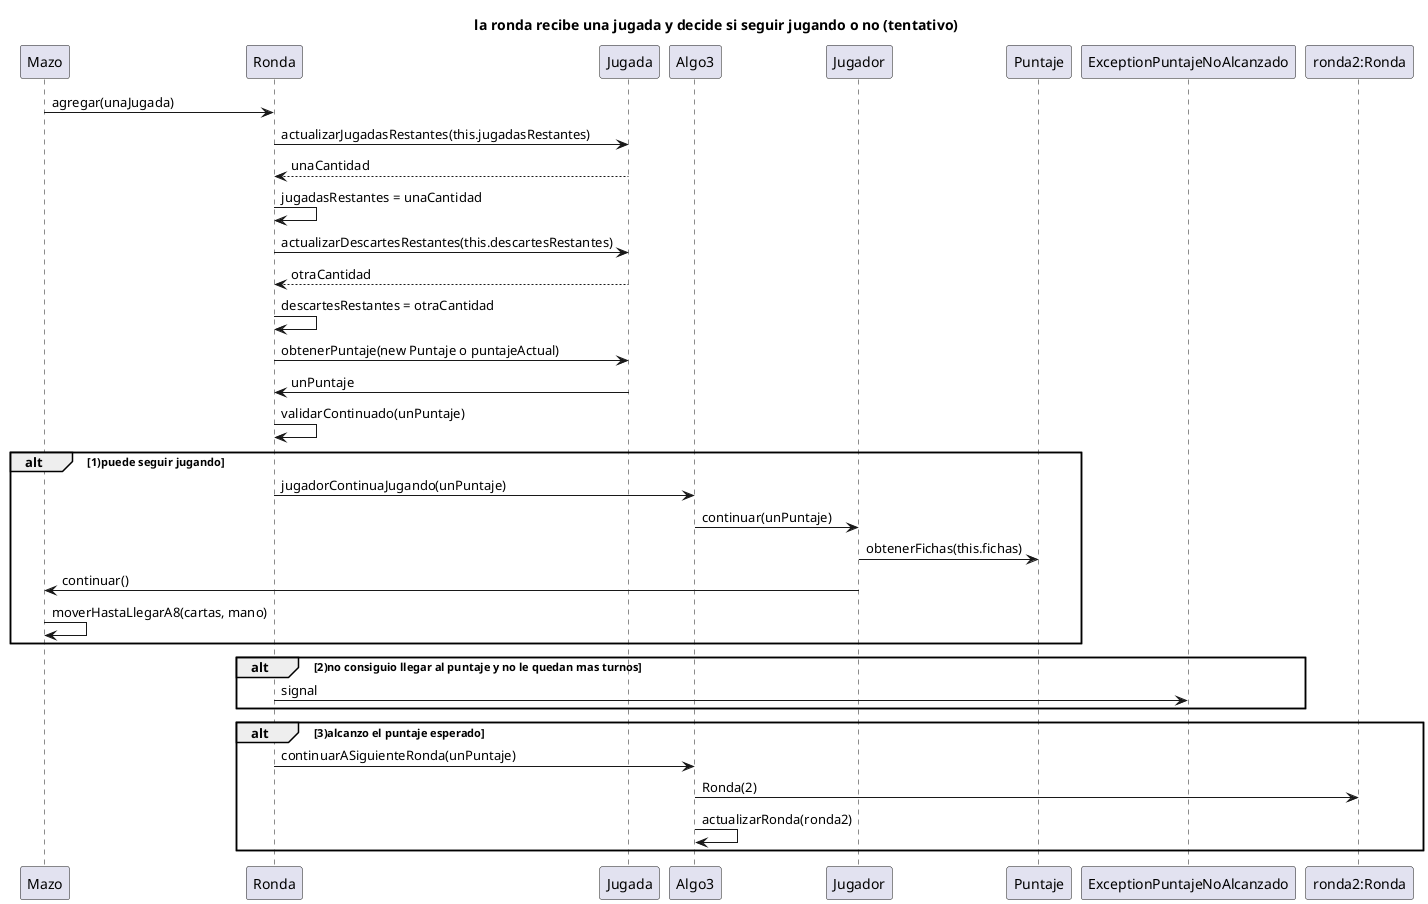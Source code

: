 
@startuml
title la ronda recibe una jugada y decide si seguir jugando o no (tentativo)
Mazo -> Ronda : agregar(unaJugada)
Ronda -> Jugada : actualizarJugadasRestantes(this.jugadasRestantes)
Jugada --> Ronda : unaCantidad

Ronda -> Ronda : jugadasRestantes = unaCantidad
Ronda -> Jugada: actualizarDescartesRestantes(this.descartesRestantes)
Jugada --> Ronda : otraCantidad
Ronda -> Ronda : descartesRestantes = otraCantidad


Ronda -> Jugada : obtenerPuntaje(new Puntaje o puntajeActual)
Jugada -> Ronda : unPuntaje
Ronda -> Ronda : validarContinuado(unPuntaje)

alt 1)puede seguir jugando

Ronda -> Algo3 : jugadorContinuaJugando(unPuntaje)
Algo3 -> Jugador : continuar(unPuntaje)
Jugador -> Puntaje : obtenerFichas(this.fichas) 
Jugador -> Mazo : continuar()
Mazo -> Mazo : moverHastaLlegarA8(cartas, mano)
end alt

alt 2)no consiguio llegar al puntaje y no le quedan mas turnos
Ronda -> ExceptionPuntajeNoAlcanzado : signal

end alt

alt 3)alcanzo el puntaje esperado
Ronda -> Algo3 : continuarASiguienteRonda(unPuntaje)
participant "ronda2:Ronda" as Ronda2
Algo3 -> Ronda2 : Ronda(2)
Algo3 -> Algo3 : actualizarRonda(ronda2)

end alt

@enduml